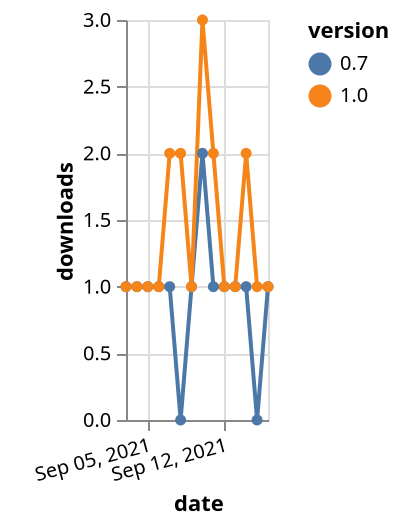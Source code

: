{"$schema": "https://vega.github.io/schema/vega-lite/v5.json", "description": "A simple bar chart with embedded data.", "data": {"values": [{"date": "2021-09-03", "total": 155, "delta": 1, "version": "0.7"}, {"date": "2021-09-04", "total": 156, "delta": 1, "version": "0.7"}, {"date": "2021-09-05", "total": 157, "delta": 1, "version": "0.7"}, {"date": "2021-09-06", "total": 158, "delta": 1, "version": "0.7"}, {"date": "2021-09-07", "total": 159, "delta": 1, "version": "0.7"}, {"date": "2021-09-08", "total": 159, "delta": 0, "version": "0.7"}, {"date": "2021-09-09", "total": 160, "delta": 1, "version": "0.7"}, {"date": "2021-09-10", "total": 162, "delta": 2, "version": "0.7"}, {"date": "2021-09-11", "total": 163, "delta": 1, "version": "0.7"}, {"date": "2021-09-12", "total": 164, "delta": 1, "version": "0.7"}, {"date": "2021-09-13", "total": 165, "delta": 1, "version": "0.7"}, {"date": "2021-09-14", "total": 166, "delta": 1, "version": "0.7"}, {"date": "2021-09-15", "total": 166, "delta": 0, "version": "0.7"}, {"date": "2021-09-16", "total": 167, "delta": 1, "version": "0.7"}, {"date": "2021-09-03", "total": 150, "delta": 1, "version": "1.0"}, {"date": "2021-09-04", "total": 151, "delta": 1, "version": "1.0"}, {"date": "2021-09-05", "total": 152, "delta": 1, "version": "1.0"}, {"date": "2021-09-06", "total": 153, "delta": 1, "version": "1.0"}, {"date": "2021-09-07", "total": 155, "delta": 2, "version": "1.0"}, {"date": "2021-09-08", "total": 157, "delta": 2, "version": "1.0"}, {"date": "2021-09-09", "total": 158, "delta": 1, "version": "1.0"}, {"date": "2021-09-10", "total": 161, "delta": 3, "version": "1.0"}, {"date": "2021-09-11", "total": 163, "delta": 2, "version": "1.0"}, {"date": "2021-09-12", "total": 164, "delta": 1, "version": "1.0"}, {"date": "2021-09-13", "total": 165, "delta": 1, "version": "1.0"}, {"date": "2021-09-14", "total": 167, "delta": 2, "version": "1.0"}, {"date": "2021-09-15", "total": 168, "delta": 1, "version": "1.0"}, {"date": "2021-09-16", "total": 169, "delta": 1, "version": "1.0"}]}, "width": "container", "mark": {"type": "line", "point": {"filled": true}}, "encoding": {"x": {"field": "date", "type": "temporal", "timeUnit": "yearmonthdate", "title": "date", "axis": {"labelAngle": -15}}, "y": {"field": "delta", "type": "quantitative", "title": "downloads"}, "color": {"field": "version", "type": "nominal"}, "tooltip": {"field": "delta"}}}